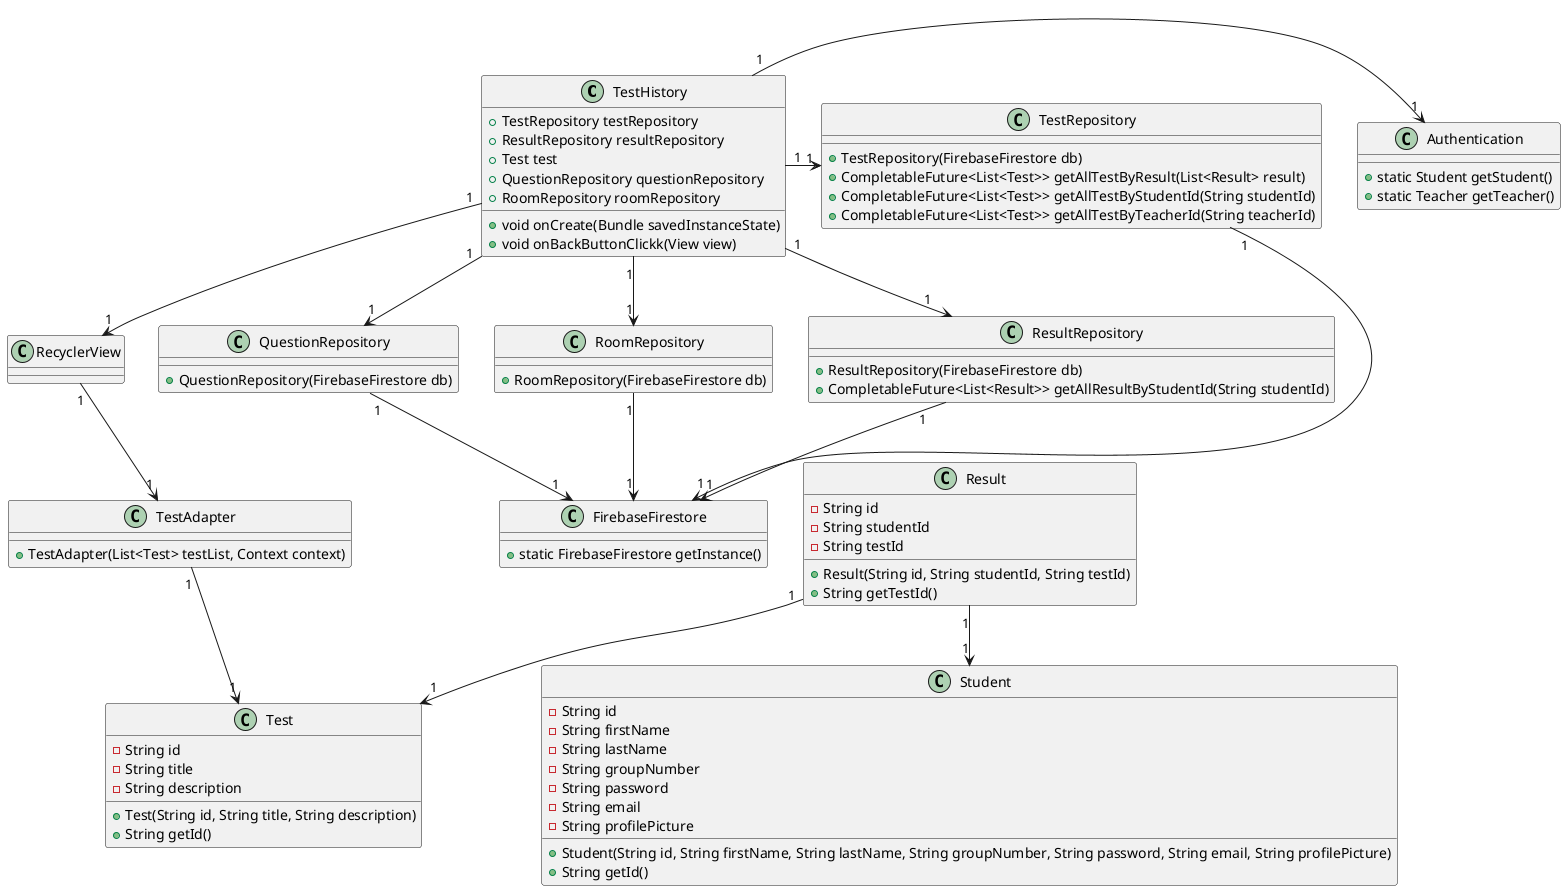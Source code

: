 @startuml





          class TestHistory {
            + TestRepository testRepository
            + ResultRepository resultRepository
            + Test test
            + QuestionRepository questionRepository
            + RoomRepository roomRepository

            + void onCreate(Bundle savedInstanceState)
            + void onBackButtonClickk(View view)
          }

          class Authentication {
            + static Student getStudent()
            + static Teacher getTeacher()
          }

          class Student {
            - String id
            - String firstName
            - String lastName
            - String groupNumber
            - String password
            - String email
            - String profilePicture

            + Student(String id, String firstName, String lastName, String groupNumber, String password, String email, String profilePicture)
            + String getId()
          }

         

          class ResultRepository {
            + ResultRepository(FirebaseFirestore db)
            + CompletableFuture<List<Result>> getAllResultByStudentId(String studentId)
          }

          class TestRepository {
            + TestRepository(FirebaseFirestore db)
            + CompletableFuture<List<Test>> getAllTestByResult(List<Result> result)
            + CompletableFuture<List<Test>> getAllTestByStudentId(String studentId)
            + CompletableFuture<List<Test>> getAllTestByTeacherId(String teacherId)
          }

          class QuestionRepository {
            + QuestionRepository(FirebaseFirestore db)
          }

          class RoomRepository {
            + RoomRepository(FirebaseFirestore db)
          }

          class FirebaseFirestore {
            + static FirebaseFirestore getInstance()
          }

          class TestAdapter {
            + TestAdapter(List<Test> testList, Context context)
          }

          class Test {
            - String id
            - String title
            - String description

            + Test(String id, String title, String description)
            + String getId()
          }

          class Result {
            - String id
            - String studentId
            - String testId

            + Result(String id, String studentId, String testId)
            + String getTestId()
          }

          TestHistory "1" -right-> "1" Authentication
          TestHistory "1" -right-> "1" ResultRepository
          TestHistory "1" -right-> "1" TestRepository
          TestHistory "1" -down-> "1" QuestionRepository
          TestHistory "1" -down-> "1" RoomRepository
          ResultRepository "1" -down-> "1" FirebaseFirestore
          TestRepository "1" -down-> "1" FirebaseFirestore
          QuestionRepository "1" -down-> "1" FirebaseFirestore
          RoomRepository "1" -down-> "1" FirebaseFirestore
          TestHistory "1" -down-> "1" RecyclerView
          RecyclerView "1" -down-> "1" TestAdapter
          TestAdapter "1" -down-> "1" Test
          Result "1" -down-> "1" Student
          Result "1" -down-> "1" Test



}


@enduml
